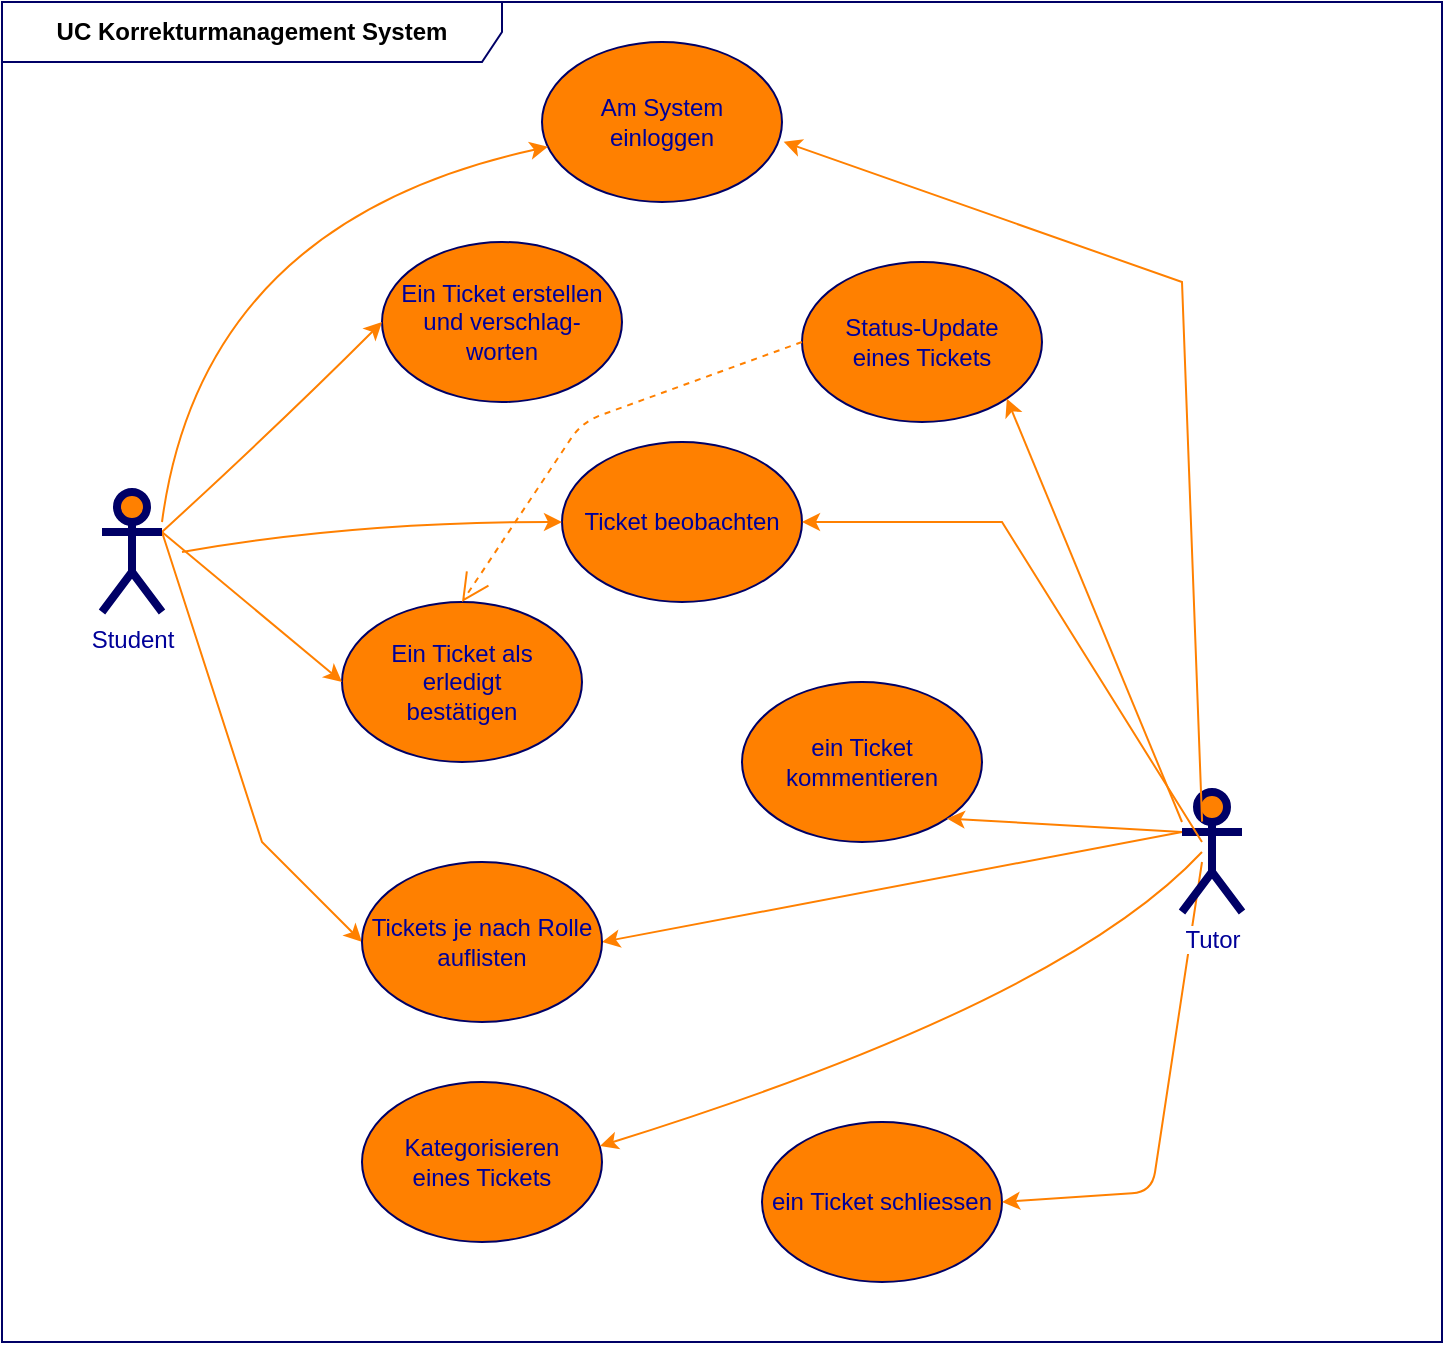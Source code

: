 <mxfile version="21.0.8" type="github">
  <diagram id="1cee9afd-dcdd-cf27-cb82-50d77dad4855" name="Page-1">
    <mxGraphModel dx="1687" dy="2119" grid="1" gridSize="10" guides="1" tooltips="1" connect="1" arrows="1" fold="1" page="1" pageScale="1" pageWidth="850" pageHeight="1100" math="0" shadow="0">
      <root>
        <mxCell id="0" />
        <mxCell id="1" parent="0" />
        <mxCell id="c1cb8d76720eaeb-1" value="&lt;div&gt;Ein Ticket erstellen&lt;/div&gt;&lt;div&gt;und verschlag-&lt;/div&gt;&lt;div&gt;worten&lt;br&gt;&lt;/div&gt;" style="ellipse;whiteSpace=wrap;html=1;fillColor=#FF8000;strokeColor=#000066;fontColor=#000099;" parent="1" vertex="1">
          <mxGeometry x="270" y="70" width="120" height="80" as="geometry" />
        </mxCell>
        <mxCell id="c1cb8d76720eaeb-2" value="Ticket beobachten" style="ellipse;whiteSpace=wrap;html=1;fillColor=#FF8000;strokeColor=#000066;fontColor=#000099;" parent="1" vertex="1">
          <mxGeometry x="360" y="170" width="120" height="80" as="geometry" />
        </mxCell>
        <mxCell id="c1cb8d76720eaeb-3" value="&lt;div&gt;Ein Ticket als &lt;br&gt;&lt;/div&gt;&lt;div&gt;erledigt&lt;br&gt;&lt;/div&gt;&lt;div&gt;bestätigen&lt;/div&gt;" style="ellipse;whiteSpace=wrap;html=1;fillColor=#FF8000;strokeColor=#000066;fontColor=#000099;" parent="1" vertex="1">
          <mxGeometry x="250" y="250" width="120" height="80" as="geometry" />
        </mxCell>
        <mxCell id="c1cb8d76720eaeb-4" value="&lt;div&gt;ein Ticket &lt;br&gt;&lt;/div&gt;&lt;div&gt;kommentieren&lt;/div&gt;" style="ellipse;whiteSpace=wrap;html=1;fillColor=#FF8000;strokeColor=#000066;fontColor=#000099;" parent="1" vertex="1">
          <mxGeometry x="450" y="290" width="120" height="80" as="geometry" />
        </mxCell>
        <mxCell id="c1cb8d76720eaeb-5" value="&lt;div&gt;Status-Update&lt;/div&gt;&lt;div&gt;eines Tickets&lt;br&gt;&lt;/div&gt;" style="ellipse;whiteSpace=wrap;html=1;fillColor=#FF8000;strokeColor=#000066;fontColor=#000099;" parent="1" vertex="1">
          <mxGeometry x="480" y="80" width="120" height="80" as="geometry" />
        </mxCell>
        <mxCell id="c1cb8d76720eaeb-8" value="&lt;div&gt;Kategorisieren&lt;/div&gt;&lt;div&gt;eines Tickets&lt;br&gt;&lt;/div&gt;" style="ellipse;whiteSpace=wrap;html=1;fillColor=#FF8000;strokeColor=#000066;fontColor=#000099;" parent="1" vertex="1">
          <mxGeometry x="260" y="490" width="120" height="80" as="geometry" />
        </mxCell>
        <mxCell id="c1cb8d76720eaeb-9" value="ein Ticket schliessen" style="ellipse;whiteSpace=wrap;html=1;fillColor=#FF8000;strokeColor=#000066;fontColor=#000099;" parent="1" vertex="1">
          <mxGeometry x="460" y="510" width="120" height="80" as="geometry" />
        </mxCell>
        <mxCell id="c1cb8d76720eaeb-10" style="html=1;exitX=1;exitY=0.333;exitPerimeter=0;entryX=0;entryY=0.5;jettySize=auto;orthogonalLoop=1;fillColor=#f8cecc;strokeColor=#FF8000;curved=1;fontColor=#000099;" parent="1" source="c1cb8d76720eaeb-15" target="c1cb8d76720eaeb-1" edge="1">
          <mxGeometry relative="1" as="geometry">
            <Array as="points">
              <mxPoint x="220" y="160" />
            </Array>
          </mxGeometry>
        </mxCell>
        <mxCell id="c1cb8d76720eaeb-12" style="rounded=0;html=1;exitX=1;exitY=0.333;exitPerimeter=0;entryX=0;entryY=0.5;jettySize=auto;orthogonalLoop=1;fontColor=#000099;strokeColor=#FF8000;" parent="1" source="c1cb8d76720eaeb-15" target="c1cb8d76720eaeb-26" edge="1">
          <mxGeometry relative="1" as="geometry">
            <Array as="points">
              <mxPoint x="210" y="370" />
            </Array>
          </mxGeometry>
        </mxCell>
        <mxCell id="c1cb8d76720eaeb-13" style="edgeStyle=none;curved=1;html=1;exitX=1;exitY=0.333;exitPerimeter=0;entryX=0;entryY=0.5;jettySize=auto;orthogonalLoop=1;strokeColor=#FF8000;fontColor=#000099;" parent="1" source="c1cb8d76720eaeb-15" target="c1cb8d76720eaeb-3" edge="1">
          <mxGeometry relative="1" as="geometry" />
        </mxCell>
        <mxCell id="c1cb8d76720eaeb-15" value="Student" style="shape=umlActor;verticalLabelPosition=bottom;labelBackgroundColor=#ffffff;verticalAlign=top;html=1;strokeWidth=4;fillColor=#FF8000;strokeColor=#000066;fontColor=#000099;" parent="1" vertex="1">
          <mxGeometry x="130" y="195" width="30" height="60" as="geometry" />
        </mxCell>
        <mxCell id="c1cb8d76720eaeb-16" style="rounded=0;html=1;exitX=0;exitY=0.333;exitPerimeter=0;entryX=1;entryY=1;jettySize=auto;orthogonalLoop=1;fontColor=#000099;strokeColor=#FF8000;entryDx=0;entryDy=0;" parent="1" source="c1cb8d76720eaeb-20" target="c1cb8d76720eaeb-4" edge="1">
          <mxGeometry relative="1" as="geometry" />
        </mxCell>
        <mxCell id="c1cb8d76720eaeb-17" style="edgeStyle=none;curved=1;html=1;exitX=0;exitY=0.333;exitPerimeter=0;entryX=1;entryY=0.5;jettySize=auto;orthogonalLoop=1;strokeColor=#FF8000;fontColor=#000099;" parent="1" source="c1cb8d76720eaeb-20" target="c1cb8d76720eaeb-26" edge="1">
          <mxGeometry relative="1" as="geometry" />
        </mxCell>
        <mxCell id="c1cb8d76720eaeb-19" style="edgeStyle=none;rounded=1;html=1;entryX=1;entryY=0.5;jettySize=auto;orthogonalLoop=1;strokeColor=#FF8000;fontSize=14;fontColor=#000099;" parent="1" target="c1cb8d76720eaeb-9" edge="1">
          <mxGeometry relative="1" as="geometry">
            <Array as="points">
              <mxPoint x="655" y="545" />
            </Array>
            <mxPoint x="680" y="380" as="sourcePoint" />
          </mxGeometry>
        </mxCell>
        <mxCell id="c1cb8d76720eaeb-20" value="Tutor" style="shape=umlActor;verticalLabelPosition=bottom;labelBackgroundColor=#ffffff;verticalAlign=top;html=1;strokeWidth=4;fillColor=#FF8000;strokeColor=#000066;fontColor=#000099;" parent="1" vertex="1">
          <mxGeometry x="670" y="345" width="30" height="60" as="geometry" />
        </mxCell>
        <mxCell id="c1cb8d76720eaeb-22" value="&lt;div&gt;&lt;br&gt;&lt;/div&gt;&lt;div&gt;&lt;br&gt;&lt;/div&gt;" style="shape=umlFrame;whiteSpace=wrap;html=1;strokeWidth=1;fillColor=none;width=250;height=30;fontColor=#000099;strokeColor=#000066;movable=1;resizable=1;rotatable=1;deletable=1;editable=1;locked=0;connectable=1;" parent="1" vertex="1">
          <mxGeometry x="80" y="-50" width="720" height="670" as="geometry" />
        </mxCell>
        <mxCell id="17w_le9YwiSCRGW6UA2L-3" value="&lt;div&gt;Am System&lt;/div&gt;&lt;div&gt;einloggen&lt;br&gt;&lt;/div&gt;" style="ellipse;whiteSpace=wrap;html=1;fillColor=#FF8000;strokeColor=#000066;fontColor=#000099;" parent="1" vertex="1">
          <mxGeometry x="350" y="-30" width="120" height="80" as="geometry" />
        </mxCell>
        <mxCell id="17w_le9YwiSCRGW6UA2L-5" style="html=1;exitX=1;exitY=0.333;exitPerimeter=0;jettySize=auto;orthogonalLoop=1;fillColor=#f8cecc;strokeColor=#FF8000;curved=1;fontColor=#000099;" parent="1" target="17w_le9YwiSCRGW6UA2L-3" edge="1">
          <mxGeometry relative="1" as="geometry">
            <mxPoint x="160" y="210" as="sourcePoint" />
            <mxPoint x="245" y="110" as="targetPoint" />
            <Array as="points">
              <mxPoint x="180" y="60" />
            </Array>
          </mxGeometry>
        </mxCell>
        <mxCell id="17w_le9YwiSCRGW6UA2L-7" style="rounded=0;html=1;exitX=0.335;exitY=0.247;exitPerimeter=0;entryX=1.007;entryY=0.624;jettySize=auto;orthogonalLoop=1;fontColor=#000099;strokeColor=#FF8000;entryDx=0;entryDy=0;entryPerimeter=0;exitDx=0;exitDy=0;" parent="1" target="17w_le9YwiSCRGW6UA2L-3" edge="1" source="c1cb8d76720eaeb-20">
          <mxGeometry relative="1" as="geometry">
            <mxPoint x="670" y="360" as="sourcePoint" />
            <mxPoint x="595" y="290" as="targetPoint" />
            <Array as="points">
              <mxPoint x="670" y="90" />
            </Array>
          </mxGeometry>
        </mxCell>
        <mxCell id="17w_le9YwiSCRGW6UA2L-8" style="rounded=0;html=1;entryX=1;entryY=1;jettySize=auto;orthogonalLoop=1;fontColor=#000099;strokeColor=#FF8000;entryDx=0;entryDy=0;" parent="1" target="c1cb8d76720eaeb-5" edge="1">
          <mxGeometry relative="1" as="geometry">
            <mxPoint x="670" y="360" as="sourcePoint" />
            <mxPoint x="605" y="300" as="targetPoint" />
          </mxGeometry>
        </mxCell>
        <mxCell id="c1cb8d76720eaeb-26" value="&lt;div&gt;Tickets je nach Rolle auflisten&lt;/div&gt;" style="ellipse;whiteSpace=wrap;html=1;fillColor=#FF8000;strokeColor=#000066;fontColor=#000099;" parent="1" vertex="1">
          <mxGeometry x="260" y="380" width="120" height="80" as="geometry" />
        </mxCell>
        <mxCell id="17w_le9YwiSCRGW6UA2L-14" style="edgeStyle=none;curved=1;html=1;exitX=0;exitY=0.333;exitPerimeter=0;jettySize=auto;orthogonalLoop=1;strokeColor=#FF8000;fontColor=#000099;entryX=0.992;entryY=0.4;entryDx=0;entryDy=0;entryPerimeter=0;" parent="1" target="c1cb8d76720eaeb-8" edge="1">
          <mxGeometry relative="1" as="geometry">
            <mxPoint x="680" y="375" as="sourcePoint" />
            <mxPoint x="490" y="470" as="targetPoint" />
            <Array as="points">
              <mxPoint x="610" y="450" />
            </Array>
          </mxGeometry>
        </mxCell>
        <mxCell id="17w_le9YwiSCRGW6UA2L-18" style="rounded=0;html=1;entryX=1;entryY=0.5;jettySize=auto;orthogonalLoop=1;fontColor=#000099;strokeColor=#FF8000;entryDx=0;entryDy=0;" parent="1" target="c1cb8d76720eaeb-2" edge="1">
          <mxGeometry relative="1" as="geometry">
            <mxPoint x="680" y="370" as="sourcePoint" />
            <mxPoint x="587" y="163" as="targetPoint" />
            <Array as="points">
              <mxPoint x="580" y="210" />
            </Array>
          </mxGeometry>
        </mxCell>
        <mxCell id="17w_le9YwiSCRGW6UA2L-20" style="edgeStyle=none;curved=1;html=1;exitX=1;exitY=0.333;exitPerimeter=0;entryX=0;entryY=0.5;jettySize=auto;orthogonalLoop=1;strokeColor=#FF8000;fontColor=#000099;entryDx=0;entryDy=0;" parent="1" target="c1cb8d76720eaeb-2" edge="1">
          <mxGeometry relative="1" as="geometry">
            <mxPoint x="170" y="225" as="sourcePoint" />
            <mxPoint x="255" y="305" as="targetPoint" />
            <Array as="points">
              <mxPoint x="255" y="210" />
            </Array>
          </mxGeometry>
        </mxCell>
        <mxCell id="76uOv8lWhivBFLWdi7MA-4" value="" style="endArrow=open;endSize=12;dashed=1;html=1;exitX=0;exitY=0.5;fontColor=#000099;strokeColor=#FF8000;exitDx=0;exitDy=0;entryX=0.5;entryY=0;entryDx=0;entryDy=0;" edge="1" parent="1" source="c1cb8d76720eaeb-5" target="c1cb8d76720eaeb-3">
          <mxGeometry width="160" relative="1" as="geometry">
            <mxPoint x="494" y="145" as="sourcePoint" />
            <mxPoint x="460" y="185" as="targetPoint" />
            <Array as="points">
              <mxPoint x="370" y="160" />
            </Array>
          </mxGeometry>
        </mxCell>
        <mxCell id="76uOv8lWhivBFLWdi7MA-5" value="&lt;b&gt;UC Korrekturmanagement System&lt;/b&gt;" style="text;strokeColor=none;align=center;fillColor=none;html=1;verticalAlign=middle;whiteSpace=wrap;rounded=0;" vertex="1" parent="1">
          <mxGeometry x="100" y="-50" width="210" height="30" as="geometry" />
        </mxCell>
      </root>
    </mxGraphModel>
  </diagram>
</mxfile>
